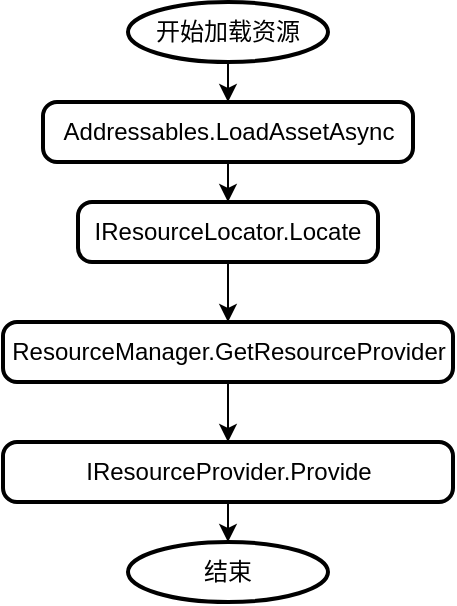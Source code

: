 <mxfile version="22.0.4" type="github">
  <diagram name="Page-1" id="2YBvvXClWsGukQMizWep">
    <mxGraphModel dx="721" dy="478" grid="1" gridSize="10" guides="1" tooltips="1" connect="1" arrows="1" fold="1" page="1" pageScale="1" pageWidth="850" pageHeight="1100" math="0" shadow="0">
      <root>
        <mxCell id="0" />
        <mxCell id="1" parent="0" />
        <mxCell id="EF8peyVJ7aTUI04MwaTn-17" style="edgeStyle=orthogonalEdgeStyle;rounded=0;orthogonalLoop=1;jettySize=auto;html=1;exitX=0.5;exitY=1;exitDx=0;exitDy=0;exitPerimeter=0;entryX=0.5;entryY=0;entryDx=0;entryDy=0;" edge="1" parent="1" source="EF8peyVJ7aTUI04MwaTn-8" target="EF8peyVJ7aTUI04MwaTn-20">
          <mxGeometry relative="1" as="geometry">
            <mxPoint x="200" y="120" as="targetPoint" />
          </mxGeometry>
        </mxCell>
        <mxCell id="EF8peyVJ7aTUI04MwaTn-8" value="开始加载资源" style="strokeWidth=2;html=1;shape=mxgraph.flowchart.start_1;whiteSpace=wrap;" vertex="1" parent="1">
          <mxGeometry x="150" y="20" width="100" height="30" as="geometry" />
        </mxCell>
        <mxCell id="EF8peyVJ7aTUI04MwaTn-18" style="edgeStyle=orthogonalEdgeStyle;rounded=0;orthogonalLoop=1;jettySize=auto;html=1;exitX=0.5;exitY=1;exitDx=0;exitDy=0;" edge="1" parent="1" source="EF8peyVJ7aTUI04MwaTn-10" target="EF8peyVJ7aTUI04MwaTn-14">
          <mxGeometry relative="1" as="geometry" />
        </mxCell>
        <mxCell id="EF8peyVJ7aTUI04MwaTn-10" value="IResourceLocator.Locate" style="rounded=1;whiteSpace=wrap;html=1;absoluteArcSize=1;arcSize=14;strokeWidth=2;" vertex="1" parent="1">
          <mxGeometry x="125" y="120" width="150" height="30" as="geometry" />
        </mxCell>
        <mxCell id="EF8peyVJ7aTUI04MwaTn-19" style="edgeStyle=orthogonalEdgeStyle;rounded=0;orthogonalLoop=1;jettySize=auto;html=1;exitX=0.5;exitY=1;exitDx=0;exitDy=0;" edge="1" parent="1" source="EF8peyVJ7aTUI04MwaTn-14" target="EF8peyVJ7aTUI04MwaTn-16">
          <mxGeometry relative="1" as="geometry" />
        </mxCell>
        <mxCell id="EF8peyVJ7aTUI04MwaTn-14" value="ResourceManager.GetResourceProvider" style="rounded=1;whiteSpace=wrap;html=1;absoluteArcSize=1;arcSize=14;strokeWidth=2;" vertex="1" parent="1">
          <mxGeometry x="87.5" y="180" width="225" height="30" as="geometry" />
        </mxCell>
        <mxCell id="EF8peyVJ7aTUI04MwaTn-16" value="IResourceProvider.Provide" style="rounded=1;whiteSpace=wrap;html=1;absoluteArcSize=1;arcSize=14;strokeWidth=2;" vertex="1" parent="1">
          <mxGeometry x="87.5" y="240" width="225" height="30" as="geometry" />
        </mxCell>
        <mxCell id="EF8peyVJ7aTUI04MwaTn-22" style="edgeStyle=orthogonalEdgeStyle;rounded=0;orthogonalLoop=1;jettySize=auto;html=1;exitX=0.5;exitY=1;exitDx=0;exitDy=0;entryX=0.5;entryY=0;entryDx=0;entryDy=0;" edge="1" parent="1" source="EF8peyVJ7aTUI04MwaTn-20" target="EF8peyVJ7aTUI04MwaTn-10">
          <mxGeometry relative="1" as="geometry" />
        </mxCell>
        <mxCell id="EF8peyVJ7aTUI04MwaTn-20" value="Addressables.LoadAssetAsync" style="rounded=1;whiteSpace=wrap;html=1;absoluteArcSize=1;arcSize=14;strokeWidth=2;" vertex="1" parent="1">
          <mxGeometry x="107.5" y="70" width="185" height="30" as="geometry" />
        </mxCell>
        <mxCell id="EF8peyVJ7aTUI04MwaTn-23" value="结束" style="strokeWidth=2;html=1;shape=mxgraph.flowchart.start_1;whiteSpace=wrap;" vertex="1" parent="1">
          <mxGeometry x="150" y="290" width="100" height="30" as="geometry" />
        </mxCell>
        <mxCell id="EF8peyVJ7aTUI04MwaTn-24" style="edgeStyle=orthogonalEdgeStyle;rounded=0;orthogonalLoop=1;jettySize=auto;html=1;exitX=0.5;exitY=1;exitDx=0;exitDy=0;entryX=0.5;entryY=0;entryDx=0;entryDy=0;entryPerimeter=0;" edge="1" parent="1" source="EF8peyVJ7aTUI04MwaTn-16" target="EF8peyVJ7aTUI04MwaTn-23">
          <mxGeometry relative="1" as="geometry" />
        </mxCell>
      </root>
    </mxGraphModel>
  </diagram>
</mxfile>
